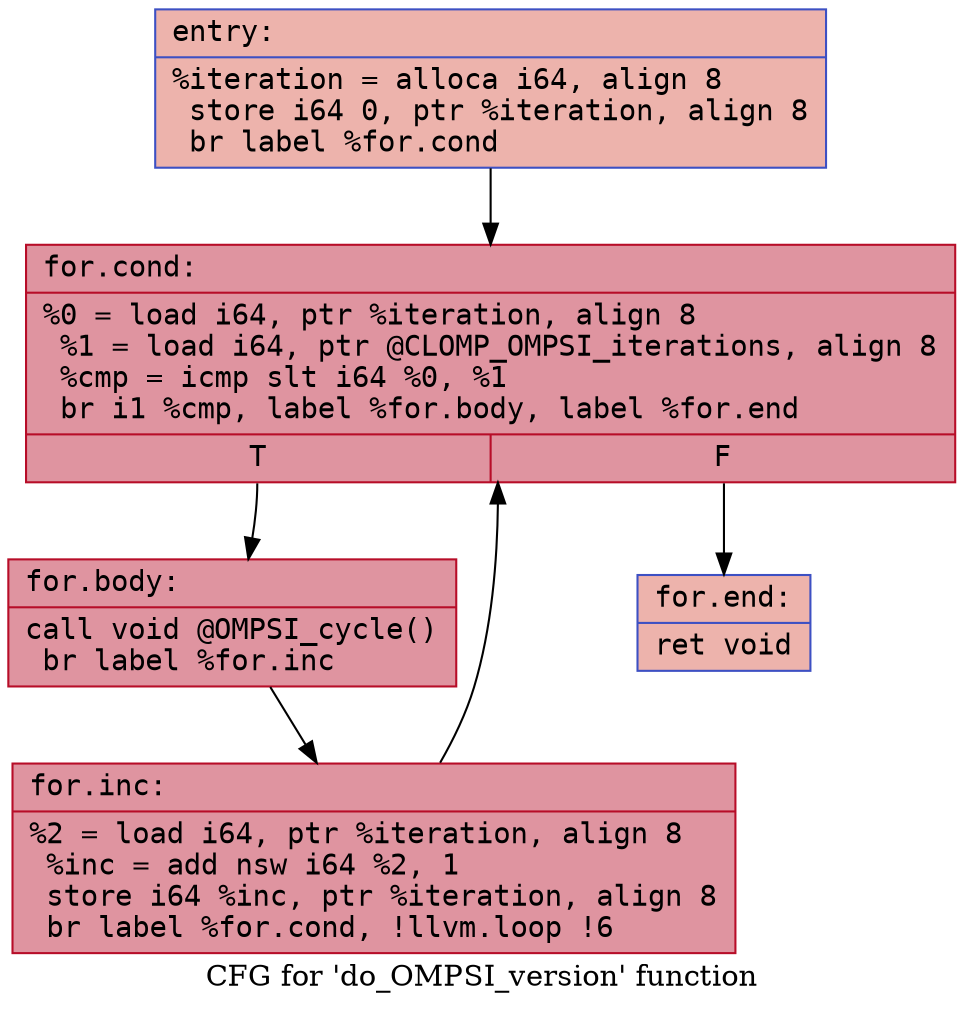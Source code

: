 digraph "CFG for 'do_OMPSI_version' function" {
	label="CFG for 'do_OMPSI_version' function";

	Node0x5567ef595640 [shape=record,color="#3d50c3ff", style=filled, fillcolor="#d6524470" fontname="Courier",label="{entry:\l|  %iteration = alloca i64, align 8\l  store i64 0, ptr %iteration, align 8\l  br label %for.cond\l}"];
	Node0x5567ef595640 -> Node0x5567ef595890[tooltip="entry -> for.cond\nProbability 100.00%" ];
	Node0x5567ef595890 [shape=record,color="#b70d28ff", style=filled, fillcolor="#b70d2870" fontname="Courier",label="{for.cond:\l|  %0 = load i64, ptr %iteration, align 8\l  %1 = load i64, ptr @CLOMP_OMPSI_iterations, align 8\l  %cmp = icmp slt i64 %0, %1\l  br i1 %cmp, label %for.body, label %for.end\l|{<s0>T|<s1>F}}"];
	Node0x5567ef595890:s0 -> Node0x5567ef595b90[tooltip="for.cond -> for.body\nProbability 96.88%" ];
	Node0x5567ef595890:s1 -> Node0x5567ef595be0[tooltip="for.cond -> for.end\nProbability 3.12%" ];
	Node0x5567ef595b90 [shape=record,color="#b70d28ff", style=filled, fillcolor="#b70d2870" fontname="Courier",label="{for.body:\l|  call void @OMPSI_cycle()\l  br label %for.inc\l}"];
	Node0x5567ef595b90 -> Node0x5567ef595dd0[tooltip="for.body -> for.inc\nProbability 100.00%" ];
	Node0x5567ef595dd0 [shape=record,color="#b70d28ff", style=filled, fillcolor="#b70d2870" fontname="Courier",label="{for.inc:\l|  %2 = load i64, ptr %iteration, align 8\l  %inc = add nsw i64 %2, 1\l  store i64 %inc, ptr %iteration, align 8\l  br label %for.cond, !llvm.loop !6\l}"];
	Node0x5567ef595dd0 -> Node0x5567ef595890[tooltip="for.inc -> for.cond\nProbability 100.00%" ];
	Node0x5567ef595be0 [shape=record,color="#3d50c3ff", style=filled, fillcolor="#d6524470" fontname="Courier",label="{for.end:\l|  ret void\l}"];
}
